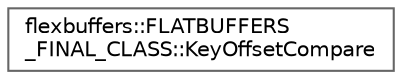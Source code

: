 digraph "Graphical Class Hierarchy"
{
 // LATEX_PDF_SIZE
  bgcolor="transparent";
  edge [fontname=Helvetica,fontsize=10,labelfontname=Helvetica,labelfontsize=10];
  node [fontname=Helvetica,fontsize=10,shape=box,height=0.2,width=0.4];
  rankdir="LR";
  Node0 [id="Node000000",label="flexbuffers::FLATBUFFERS\l_FINAL_CLASS::KeyOffsetCompare",height=0.2,width=0.4,color="grey40", fillcolor="white", style="filled",URL="$structflexbuffers_1_1_f_l_a_t_b_u_f_f_e_r_s___f_i_n_a_l___c_l_a_s_s_1_1_key_offset_compare.html",tooltip=" "];
}
